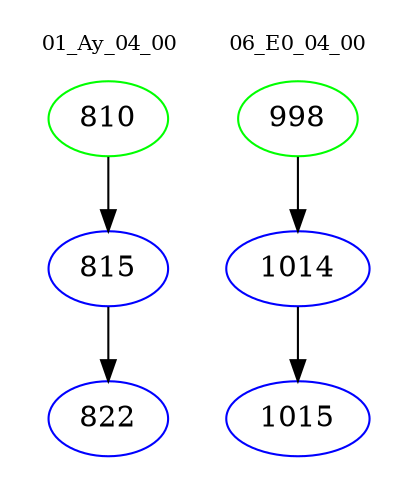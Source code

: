 digraph{
subgraph cluster_0 {
color = white
label = "01_Ay_04_00";
fontsize=10;
T0_810 [label="810", color="green"]
T0_810 -> T0_815 [color="black"]
T0_815 [label="815", color="blue"]
T0_815 -> T0_822 [color="black"]
T0_822 [label="822", color="blue"]
}
subgraph cluster_1 {
color = white
label = "06_E0_04_00";
fontsize=10;
T1_998 [label="998", color="green"]
T1_998 -> T1_1014 [color="black"]
T1_1014 [label="1014", color="blue"]
T1_1014 -> T1_1015 [color="black"]
T1_1015 [label="1015", color="blue"]
}
}
